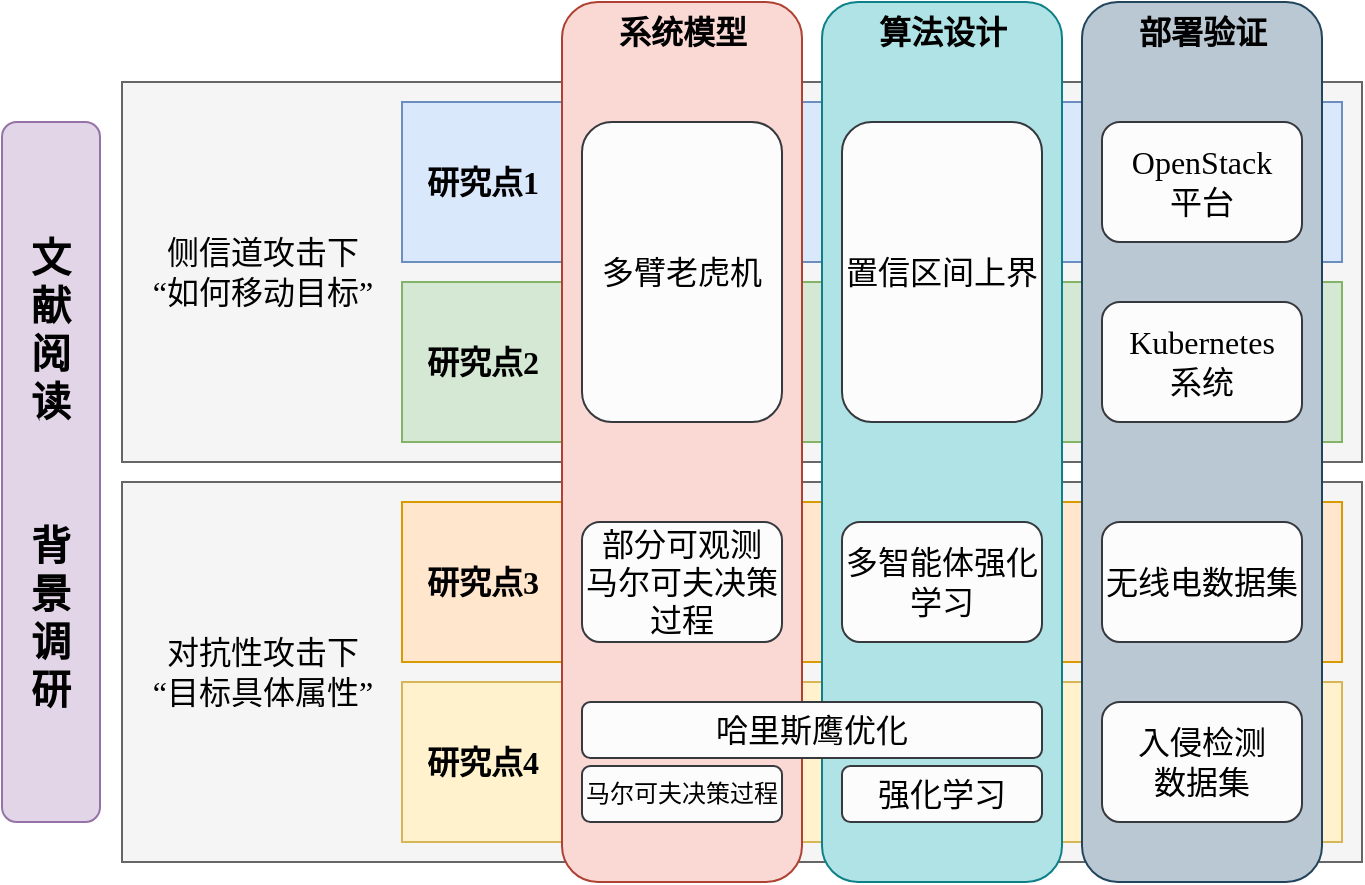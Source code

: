 <mxfile version="22.1.3" type="github">
  <diagram name="第 1 页" id="MYth6btTjIJT9gInHdEy">
    <mxGraphModel dx="-547" dy="364" grid="1" gridSize="10" guides="1" tooltips="1" connect="1" arrows="1" fold="1" page="1" pageScale="1" pageWidth="1169" pageHeight="827" math="0" shadow="0">
      <root>
        <mxCell id="0" />
        <mxCell id="1" parent="0" />
        <mxCell id="tiOpnZaCd9fKmLFOeN6P-22" value="" style="rounded=0;whiteSpace=wrap;html=1;fillColor=#f5f5f5;strokeColor=#666666;fontFamily=Times New Roman;fontSize=16;fontColor=#333333;" parent="1" vertex="1">
          <mxGeometry x="1270" y="280" width="620" height="190" as="geometry" />
        </mxCell>
        <mxCell id="tiOpnZaCd9fKmLFOeN6P-21" value="" style="rounded=0;whiteSpace=wrap;html=1;fillColor=#f5f5f5;strokeColor=#666666;fontFamily=Times New Roman;fontSize=16;fontColor=#333333;" parent="1" vertex="1">
          <mxGeometry x="1270" y="80" width="620" height="190" as="geometry" />
        </mxCell>
        <mxCell id="tiOpnZaCd9fKmLFOeN6P-1" value="&lt;font style=&quot;font-size: 20px;&quot;&gt;文&lt;br&gt;献&lt;br&gt;阅&lt;br&gt;读&lt;br&gt;&lt;br&gt;&lt;br style=&quot;&quot;&gt;背&lt;br&gt;景&lt;br&gt;调&lt;br&gt;研&lt;/font&gt;" style="rounded=1;whiteSpace=wrap;html=1;fontFamily=Times New Roman;fontSize=16;fillColor=#e1d5e7;strokeColor=#9673a6;fontStyle=1" parent="1" vertex="1">
          <mxGeometry x="1210" y="100" width="49" height="350" as="geometry" />
        </mxCell>
        <mxCell id="tiOpnZaCd9fKmLFOeN6P-5" value="&lt;span style=&quot;font-size: 16px;&quot;&gt;侧信道攻击下&lt;br style=&quot;font-size: 16px;&quot;&gt;“如何移动目标”&lt;/span&gt;" style="text;html=1;align=center;verticalAlign=middle;resizable=0;points=[];autosize=1;strokeColor=none;fillColor=none;fontFamily=Times New Roman;fontSize=16;" parent="1" vertex="1">
          <mxGeometry x="1275" y="150" width="130" height="50" as="geometry" />
        </mxCell>
        <mxCell id="tiOpnZaCd9fKmLFOeN6P-6" value="&lt;span style=&quot;font-size: 16px;&quot;&gt;对抗性攻击下&lt;br style=&quot;font-size: 16px;&quot;&gt;“目标具体属性”&lt;/span&gt;" style="text;html=1;align=center;verticalAlign=middle;resizable=0;points=[];autosize=1;strokeColor=none;fillColor=none;fontFamily=Times New Roman;fontSize=16;" parent="1" vertex="1">
          <mxGeometry x="1275" y="350" width="130" height="50" as="geometry" />
        </mxCell>
        <mxCell id="tiOpnZaCd9fKmLFOeN6P-4" value="" style="rounded=0;whiteSpace=wrap;html=1;fillColor=#dae8fc;strokeColor=#6c8ebf;fontFamily=Times New Roman;fontSize=16;" parent="1" vertex="1">
          <mxGeometry x="1410" y="90" width="470" height="80" as="geometry" />
        </mxCell>
        <mxCell id="tiOpnZaCd9fKmLFOeN6P-18" value="" style="rounded=0;whiteSpace=wrap;html=1;fillColor=#d5e8d4;strokeColor=#82b366;fontFamily=Times New Roman;fontSize=16;" parent="1" vertex="1">
          <mxGeometry x="1410" y="180" width="470" height="80" as="geometry" />
        </mxCell>
        <mxCell id="tiOpnZaCd9fKmLFOeN6P-19" value="" style="rounded=0;whiteSpace=wrap;html=1;fillColor=#ffe6cc;strokeColor=#d79b00;fontFamily=Times New Roman;fontSize=16;" parent="1" vertex="1">
          <mxGeometry x="1410" y="290" width="470" height="80" as="geometry" />
        </mxCell>
        <mxCell id="tiOpnZaCd9fKmLFOeN6P-20" value="" style="rounded=0;whiteSpace=wrap;html=1;fillColor=#fff2cc;strokeColor=#d6b656;fontFamily=Times New Roman;fontSize=16;" parent="1" vertex="1">
          <mxGeometry x="1410" y="380" width="470" height="80" as="geometry" />
        </mxCell>
        <mxCell id="tiOpnZaCd9fKmLFOeN6P-12" value="" style="rounded=1;whiteSpace=wrap;html=1;fontFamily=Times New Roman;fontSize=16;fillColor=#fad9d5;strokeColor=#ae4132;" parent="1" vertex="1">
          <mxGeometry x="1490" y="40" width="120" height="440" as="geometry" />
        </mxCell>
        <mxCell id="tiOpnZaCd9fKmLFOeN6P-27" value="" style="rounded=1;whiteSpace=wrap;html=1;fontFamily=Times New Roman;fontSize=16;fillColor=#b0e3e6;strokeColor=#0e8088;" parent="1" vertex="1">
          <mxGeometry x="1620" y="40" width="120" height="440" as="geometry" />
        </mxCell>
        <mxCell id="tiOpnZaCd9fKmLFOeN6P-28" value="" style="rounded=1;whiteSpace=wrap;html=1;fontFamily=Times New Roman;fontSize=16;fillColor=#bac8d3;strokeColor=#23445d;" parent="1" vertex="1">
          <mxGeometry x="1750" y="40" width="120" height="440" as="geometry" />
        </mxCell>
        <mxCell id="tiOpnZaCd9fKmLFOeN6P-29" value="系统模型" style="text;html=1;align=center;verticalAlign=middle;resizable=0;points=[];autosize=1;strokeColor=none;fillColor=none;fontFamily=Times New Roman;fontSize=16;fontStyle=1" parent="1" vertex="1">
          <mxGeometry x="1505" y="40" width="90" height="30" as="geometry" />
        </mxCell>
        <mxCell id="tiOpnZaCd9fKmLFOeN6P-30" value="算法设计" style="text;html=1;align=center;verticalAlign=middle;resizable=0;points=[];autosize=1;strokeColor=none;fillColor=none;fontFamily=Times New Roman;fontSize=16;fontStyle=1" parent="1" vertex="1">
          <mxGeometry x="1635" y="40" width="90" height="30" as="geometry" />
        </mxCell>
        <mxCell id="tiOpnZaCd9fKmLFOeN6P-31" value="部署验证" style="text;html=1;align=center;verticalAlign=middle;resizable=0;points=[];autosize=1;strokeColor=none;fillColor=none;fontFamily=Times New Roman;fontSize=16;fontStyle=1" parent="1" vertex="1">
          <mxGeometry x="1765" y="40" width="90" height="30" as="geometry" />
        </mxCell>
        <mxCell id="tiOpnZaCd9fKmLFOeN6P-10" value="多臂老虎机" style="rounded=1;whiteSpace=wrap;html=1;fontFamily=Times New Roman;fontSize=16;fillColor=#FCFCFC;strokeColor=#36393d;" parent="1" vertex="1">
          <mxGeometry x="1500" y="100" width="100" height="150" as="geometry" />
        </mxCell>
        <mxCell id="tiOpnZaCd9fKmLFOeN6P-32" value="部分可观测&lt;br&gt;马尔可夫决策过程" style="rounded=1;whiteSpace=wrap;html=1;fontFamily=Times New Roman;fontSize=16;fillColor=#FCFCFC;strokeColor=#36393d;" parent="1" vertex="1">
          <mxGeometry x="1500" y="300" width="100" height="60" as="geometry" />
        </mxCell>
        <mxCell id="tiOpnZaCd9fKmLFOeN6P-34" value="置信区间上界" style="rounded=1;whiteSpace=wrap;html=1;fontFamily=Times New Roman;fontSize=16;fillColor=#FCFCFC;strokeColor=#36393d;" parent="1" vertex="1">
          <mxGeometry x="1630" y="100" width="100" height="150" as="geometry" />
        </mxCell>
        <mxCell id="tiOpnZaCd9fKmLFOeN6P-36" value="多智能体强化学习" style="rounded=1;whiteSpace=wrap;html=1;fontFamily=Times New Roman;fontSize=16;fillColor=#FCFCFC;strokeColor=#36393d;" parent="1" vertex="1">
          <mxGeometry x="1630" y="300" width="100" height="60" as="geometry" />
        </mxCell>
        <mxCell id="tiOpnZaCd9fKmLFOeN6P-37" value="强化学习" style="rounded=1;whiteSpace=wrap;html=1;fontFamily=Times New Roman;fontSize=16;fillColor=#FCFCFC;strokeColor=#36393d;" parent="1" vertex="1">
          <mxGeometry x="1630" y="422" width="100" height="28" as="geometry" />
        </mxCell>
        <mxCell id="tiOpnZaCd9fKmLFOeN6P-38" value="无线电数据集" style="rounded=1;whiteSpace=wrap;html=1;fontFamily=Times New Roman;fontSize=16;fillColor=#FCFCFC;strokeColor=#36393d;" parent="1" vertex="1">
          <mxGeometry x="1760" y="300" width="100" height="60" as="geometry" />
        </mxCell>
        <mxCell id="tiOpnZaCd9fKmLFOeN6P-39" value="OpenStack&lt;br&gt;平台" style="rounded=1;whiteSpace=wrap;html=1;fontFamily=Times New Roman;fontSize=16;fillColor=#FCFCFC;strokeColor=#36393d;" parent="1" vertex="1">
          <mxGeometry x="1760" y="100" width="100" height="60" as="geometry" />
        </mxCell>
        <mxCell id="tiOpnZaCd9fKmLFOeN6P-40" value="Kubernetes&lt;br&gt;系统" style="rounded=1;whiteSpace=wrap;html=1;fontFamily=Times New Roman;fontSize=16;fillColor=#FCFCFC;strokeColor=#36393d;" parent="1" vertex="1">
          <mxGeometry x="1760" y="190" width="100" height="60" as="geometry" />
        </mxCell>
        <mxCell id="tiOpnZaCd9fKmLFOeN6P-41" value="入侵检测&lt;br&gt;数据集" style="rounded=1;whiteSpace=wrap;html=1;fontFamily=Times New Roman;fontSize=16;fillColor=#FCFCFC;strokeColor=#36393d;" parent="1" vertex="1">
          <mxGeometry x="1760" y="390" width="100" height="60" as="geometry" />
        </mxCell>
        <mxCell id="tiOpnZaCd9fKmLFOeN6P-23" value="研究点1" style="text;html=1;align=center;verticalAlign=middle;resizable=0;points=[];autosize=1;strokeColor=none;fillColor=none;fontSize=16;fontFamily=Times New Roman;fontStyle=1" parent="1" vertex="1">
          <mxGeometry x="1410" y="115" width="80" height="30" as="geometry" />
        </mxCell>
        <mxCell id="tiOpnZaCd9fKmLFOeN6P-24" value="研究点2" style="text;html=1;align=center;verticalAlign=middle;resizable=0;points=[];autosize=1;strokeColor=none;fillColor=none;fontSize=16;fontFamily=Times New Roman;fontStyle=1" parent="1" vertex="1">
          <mxGeometry x="1410" y="205" width="80" height="30" as="geometry" />
        </mxCell>
        <mxCell id="tiOpnZaCd9fKmLFOeN6P-25" value="研究点3" style="text;html=1;align=center;verticalAlign=middle;resizable=0;points=[];autosize=1;strokeColor=none;fillColor=none;fontSize=16;fontFamily=Times New Roman;fontStyle=1" parent="1" vertex="1">
          <mxGeometry x="1410" y="315" width="80" height="30" as="geometry" />
        </mxCell>
        <mxCell id="tiOpnZaCd9fKmLFOeN6P-26" value="研究点4" style="text;html=1;align=center;verticalAlign=middle;resizable=0;points=[];autosize=1;strokeColor=none;fillColor=none;fontSize=16;fontFamily=Times New Roman;fontStyle=1" parent="1" vertex="1">
          <mxGeometry x="1410" y="405" width="80" height="30" as="geometry" />
        </mxCell>
        <mxCell id="DVBphrF54KLm99zRB3mk-1" value="哈里斯鹰优化" style="rounded=1;whiteSpace=wrap;html=1;fontFamily=Times New Roman;fontSize=16;fillColor=#FCFCFC;strokeColor=#36393d;" vertex="1" parent="1">
          <mxGeometry x="1500" y="390" width="230" height="28" as="geometry" />
        </mxCell>
        <mxCell id="DVBphrF54KLm99zRB3mk-3" value="马尔可夫决策过程" style="rounded=1;whiteSpace=wrap;html=1;fontFamily=Times New Roman;fontSize=12;fillColor=#FCFCFC;strokeColor=#36393d;" vertex="1" parent="1">
          <mxGeometry x="1500" y="422" width="100" height="28" as="geometry" />
        </mxCell>
      </root>
    </mxGraphModel>
  </diagram>
</mxfile>
